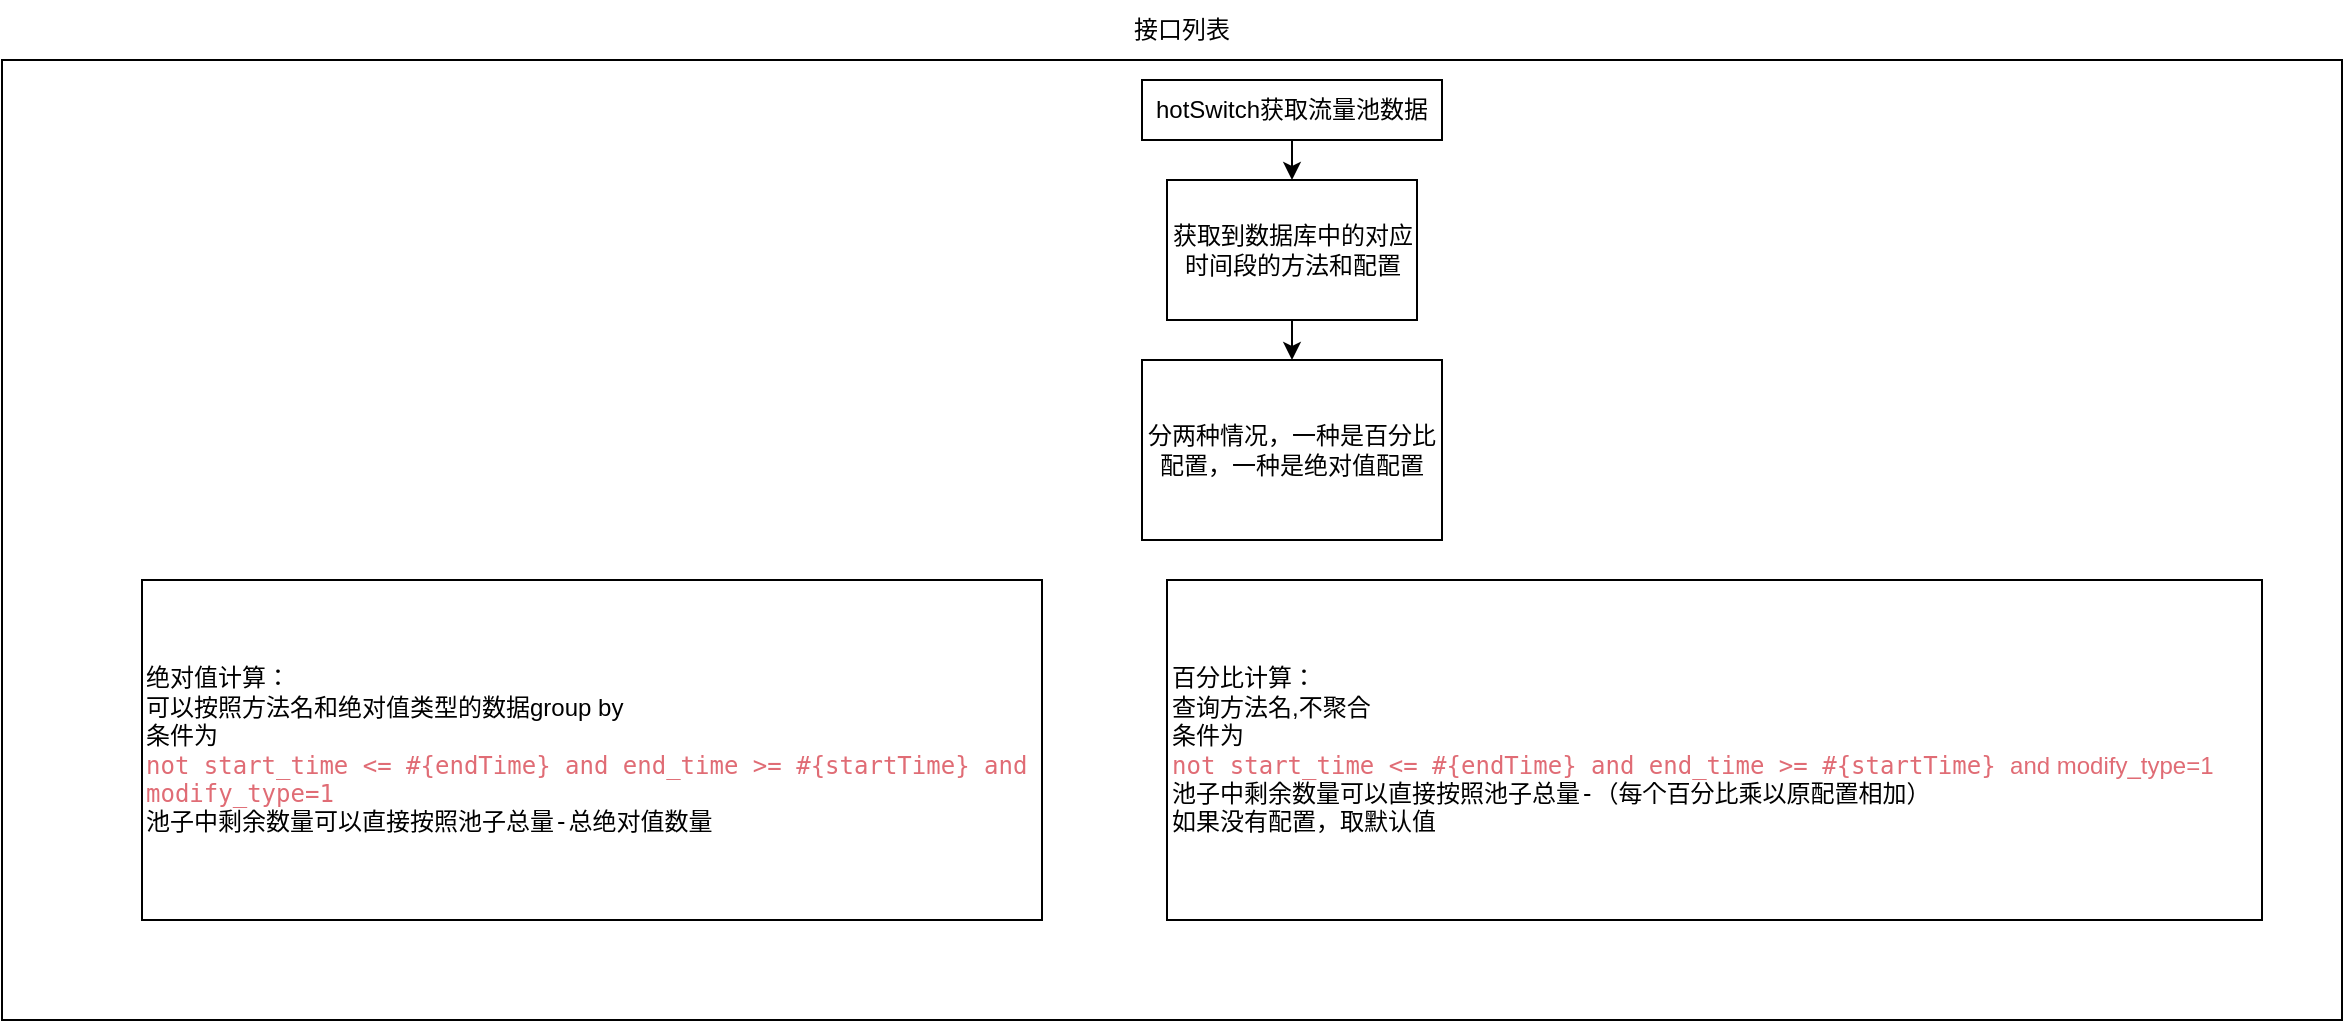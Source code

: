 <mxfile version="22.1.18" type="github">
  <diagram name="第 1 页" id="ks74l9IMovMfhxcdN7gW">
    <mxGraphModel dx="1853" dy="650" grid="1" gridSize="10" guides="1" tooltips="1" connect="1" arrows="1" fold="1" page="1" pageScale="1" pageWidth="827" pageHeight="1169" math="0" shadow="0">
      <root>
        <mxCell id="0" />
        <mxCell id="1" parent="0" />
        <mxCell id="Fe92j3MBqG-JQeNTd552-1" value="" style="rounded=0;whiteSpace=wrap;html=1;" vertex="1" parent="1">
          <mxGeometry x="-520" y="80" width="1170" height="480" as="geometry" />
        </mxCell>
        <mxCell id="Fe92j3MBqG-JQeNTd552-2" value="接口列表" style="text;html=1;strokeColor=none;fillColor=none;align=center;verticalAlign=middle;whiteSpace=wrap;rounded=0;" vertex="1" parent="1">
          <mxGeometry x="40" y="50" width="60" height="30" as="geometry" />
        </mxCell>
        <mxCell id="Fe92j3MBqG-JQeNTd552-7" style="edgeStyle=orthogonalEdgeStyle;rounded=0;orthogonalLoop=1;jettySize=auto;html=1;exitX=0.5;exitY=1;exitDx=0;exitDy=0;entryX=0.5;entryY=0;entryDx=0;entryDy=0;" edge="1" parent="1" source="Fe92j3MBqG-JQeNTd552-4" target="Fe92j3MBqG-JQeNTd552-6">
          <mxGeometry relative="1" as="geometry" />
        </mxCell>
        <mxCell id="Fe92j3MBqG-JQeNTd552-4" value="hotSwitch获取流量池数据" style="text;html=1;strokeColor=default;fillColor=none;align=center;verticalAlign=middle;whiteSpace=wrap;rounded=0;" vertex="1" parent="1">
          <mxGeometry x="50" y="90" width="150" height="30" as="geometry" />
        </mxCell>
        <mxCell id="Fe92j3MBqG-JQeNTd552-10" style="edgeStyle=orthogonalEdgeStyle;rounded=0;orthogonalLoop=1;jettySize=auto;html=1;exitX=0.5;exitY=1;exitDx=0;exitDy=0;entryX=0.5;entryY=0;entryDx=0;entryDy=0;" edge="1" parent="1" source="Fe92j3MBqG-JQeNTd552-6" target="Fe92j3MBqG-JQeNTd552-9">
          <mxGeometry relative="1" as="geometry" />
        </mxCell>
        <mxCell id="Fe92j3MBqG-JQeNTd552-6" value="获取到数据库中的对应时间段的方法和配置" style="text;html=1;strokeColor=default;fillColor=none;align=center;verticalAlign=middle;whiteSpace=wrap;rounded=0;" vertex="1" parent="1">
          <mxGeometry x="62.5" y="140" width="125" height="70" as="geometry" />
        </mxCell>
        <mxCell id="Fe92j3MBqG-JQeNTd552-9" value="分两种情况，一种是百分比配置，一种是绝对值配置" style="text;html=1;strokeColor=default;fillColor=none;align=center;verticalAlign=middle;whiteSpace=wrap;rounded=0;" vertex="1" parent="1">
          <mxGeometry x="50" y="230" width="150" height="90" as="geometry" />
        </mxCell>
        <mxCell id="Fe92j3MBqG-JQeNTd552-11" value="绝对值计算：&lt;br&gt;可以按照方法名和绝对值类型的数据group by&lt;br&gt;&lt;div style=&quot;&quot;&gt;条件为&lt;/div&gt;&lt;font face=&quot;JetBrains Mono, monospace&quot;&gt;&lt;font color=&quot;#e06c75&quot;&gt;not start_time &amp;lt;= #{endTime} and end_time &amp;gt;= #{startTime} and modify_type=1&lt;/font&gt;&lt;br&gt;池子中剩余数量可以直接按照池子总量-总绝对值数量&lt;br&gt;&lt;/font&gt;" style="rounded=0;whiteSpace=wrap;html=1;align=left;" vertex="1" parent="1">
          <mxGeometry x="-450" y="340" width="450" height="170" as="geometry" />
        </mxCell>
        <mxCell id="Fe92j3MBqG-JQeNTd552-12" value="百分比计算：&lt;br&gt;查询方法名,不聚合&lt;br&gt;&lt;div style=&quot;&quot;&gt;条件为&lt;/div&gt;&lt;font face=&quot;JetBrains Mono, monospace&quot;&gt;&lt;font color=&quot;#e06c75&quot;&gt;not start_time &amp;lt;= #{endTime} and end_time &amp;gt;= #{startTime}&amp;nbsp;&lt;/font&gt;&lt;/font&gt;&lt;font color=&quot;#e06c75&quot;&gt;and modify_type=1&lt;/font&gt;&lt;font face=&quot;JetBrains Mono, monospace&quot;&gt;&lt;br&gt;池子中剩余数量可以直接按照池子总量-（每个百分比乘以原配置相加）&lt;br&gt;如果没有配置，取默认值&lt;br&gt;&lt;/font&gt;" style="rounded=0;whiteSpace=wrap;html=1;align=left;" vertex="1" parent="1">
          <mxGeometry x="62.5" y="340" width="547.5" height="170" as="geometry" />
        </mxCell>
      </root>
    </mxGraphModel>
  </diagram>
</mxfile>
